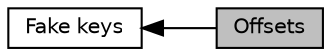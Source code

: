 digraph "Offsets"
{
  edge [fontname="Helvetica",fontsize="10",labelfontname="Helvetica",labelfontsize="10"];
  node [fontname="Helvetica",fontsize="10",shape=box];
  rankdir=LR;
  Node1 [label="Offsets",height=0.2,width=0.4,color="black", fillcolor="grey75", style="filled", fontcolor="black",tooltip=" "];
  Node2 [label="Fake keys",height=0.2,width=0.4,color="black", fillcolor="white", style="filled",URL="$group__fake__keys.html",tooltip=" "];
  Node2->Node1 [shape=plaintext, dir="back", style="solid"];
}
